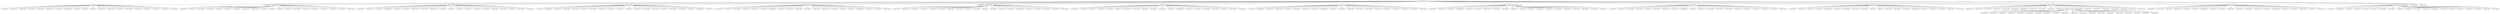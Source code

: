 digraph G { 
4357000272 [label="sims320wins163.0"];4357000272 -> { 4357929336 [label="sims21wins9.5"] 4357929616 [label="sims1wins0"] 4357929896 [label="sims21wins10.0"] 4357930176 [label="sims21wins12.0"] 4357930456 [label="sims21wins10.5"] 4357930736 [label="sims21wins11.5"] 4358176840 [label="sims1wins0"] 4358177120 [label="sims21wins11.5"] 4358177400 [label="sims21wins12.0"] 4358177680 [label="sims21wins10.5"] 4358177960 [label="sims21wins10.0"] 4358178240 [label="sims1wins0"] 4358178520 [label="sims21wins10.0"] 4358178800 [label="sims21wins12.0"] 4358179080 [label="sims41wins21.0"] 4358179360 [label="sims21wins9.5"] 4358179640 [label="sims21wins11.5"] 4358179920 [label="sims1wins0.5"] 4358180200 [label="sims1wins0.5"] 4358180480 [label="sims1wins0.5"] };
4357929336 [label="sims21wins9.5"];4357929336 -> { 4361023840 [label="sims1wins0.5"] 4361024176 [label="sims1wins0.5"] 4361024512 [label="sims1wins0.5"] 4361024848 [label="sims1wins0.5"] 4361025184 [label="sims1wins0.5"] 4361025520 [label="sims1wins0.5"] 4361025856 [label="sims1wins0.5"] 4361026192 [label="sims1wins0.5"] 4361026528 [label="sims1wins0"] 4361026864 [label="sims1wins0"] 4361027200 [label="sims1wins0.5"] 4361027536 [label="sims1wins0.5"] 4361052512 [label="sims1wins0.5"] 4361052848 [label="sims1wins0.5"] 4361053184 [label="sims1wins0.5"] 4361053520 [label="sims1wins0.5"] 4361053856 [label="sims1wins0.5"] 4361054192 [label="sims1wins0.5"] 4361054528 [label="sims1wins0.5"] 4361054864 [label="sims1wins0.5"] };
4361023840 [label="sims1wins0.5"];4361023840 -> { };
4361024176 [label="sims1wins0.5"];4361024176 -> { };
4361024512 [label="sims1wins0.5"];4361024512 -> { };
4361024848 [label="sims1wins0.5"];4361024848 -> { };
4361025184 [label="sims1wins0.5"];4361025184 -> { };
4361025520 [label="sims1wins0.5"];4361025520 -> { };
4361025856 [label="sims1wins0.5"];4361025856 -> { };
4361026192 [label="sims1wins0.5"];4361026192 -> { };
4361026528 [label="sims1wins0"];4361026528 -> { };
4361026864 [label="sims1wins0"];4361026864 -> { };
4361027200 [label="sims1wins0.5"];4361027200 -> { };
4361027536 [label="sims1wins0.5"];4361027536 -> { };
4361052512 [label="sims1wins0.5"];4361052512 -> { };
4361052848 [label="sims1wins0.5"];4361052848 -> { };
4361053184 [label="sims1wins0.5"];4361053184 -> { };
4361053520 [label="sims1wins0.5"];4361053520 -> { };
4361053856 [label="sims1wins0.5"];4361053856 -> { };
4361054192 [label="sims1wins0.5"];4361054192 -> { };
4361054528 [label="sims1wins0.5"];4361054528 -> { };
4361054864 [label="sims1wins0.5"];4361054864 -> { };
4357929616 [label="sims1wins0"];4357929616 -> { };
4357929896 [label="sims21wins10.0"];4357929896 -> { 4359448560 [label="sims1wins0.5"] 4359448896 [label="sims1wins1"] 4359449232 [label="sims1wins0.5"] 4359449568 [label="sims1wins0.5"] 4359449904 [label="sims1wins1"] 4359450240 [label="sims1wins0.5"] 4359450576 [label="sims1wins0.5"] 4359422304 [label="sims1wins0.5"] 4359422640 [label="sims1wins0.5"] 4359422976 [label="sims1wins0.5"] 4359423312 [label="sims1wins0"] 4359423648 [label="sims1wins0"] 4359423984 [label="sims1wins0"] 4359424320 [label="sims1wins0.5"] 4359424656 [label="sims1wins0.5"] 4359424992 [label="sims1wins0.5"] 4359425328 [label="sims1wins0.5"] 4359425664 [label="sims1wins0.5"] 4359426000 [label="sims1wins0.5"] 4359307896 [label="sims1wins0.5"] };
4359448560 [label="sims1wins0.5"];4359448560 -> { };
4359448896 [label="sims1wins1"];4359448896 -> { };
4359449232 [label="sims1wins0.5"];4359449232 -> { };
4359449568 [label="sims1wins0.5"];4359449568 -> { };
4359449904 [label="sims1wins1"];4359449904 -> { };
4359450240 [label="sims1wins0.5"];4359450240 -> { };
4359450576 [label="sims1wins0.5"];4359450576 -> { };
4359422304 [label="sims1wins0.5"];4359422304 -> { };
4359422640 [label="sims1wins0.5"];4359422640 -> { };
4359422976 [label="sims1wins0.5"];4359422976 -> { };
4359423312 [label="sims1wins0"];4359423312 -> { };
4359423648 [label="sims1wins0"];4359423648 -> { };
4359423984 [label="sims1wins0"];4359423984 -> { };
4359424320 [label="sims1wins0.5"];4359424320 -> { };
4359424656 [label="sims1wins0.5"];4359424656 -> { };
4359424992 [label="sims1wins0.5"];4359424992 -> { };
4359425328 [label="sims1wins0.5"];4359425328 -> { };
4359425664 [label="sims1wins0.5"];4359425664 -> { };
4359426000 [label="sims1wins0.5"];4359426000 -> { };
4359307896 [label="sims1wins0.5"];4359307896 -> { };
4357930176 [label="sims21wins12.0"];4357930176 -> { 4360324264 [label="sims1wins0.5"] 4360324600 [label="sims1wins0.5"] 4360324936 [label="sims1wins0.5"] 4360325272 [label="sims1wins0.5"] 4360325608 [label="sims1wins0.5"] 4360325944 [label="sims1wins0.5"] 4360279712 [label="sims1wins0.5"] 4360278312 [label="sims1wins0.5"] 4360280160 [label="sims1wins0.5"] 4360281056 [label="sims1wins0.5"] 4360278760 [label="sims1wins0.5"] 4360278144 [label="sims1wins1"] 4360279992 [label="sims1wins0.5"] 4360280552 [label="sims1wins0.5"] 4360280888 [label="sims1wins0.5"] 4360280776 [label="sims1wins1"] 4359577728 [label="sims1wins0.5"] 4359579968 [label="sims1wins1"] 4361935056 [label="sims1wins0.5"] 4361936848 [label="sims1wins0.5"] };
4360324264 [label="sims1wins0.5"];4360324264 -> { };
4360324600 [label="sims1wins0.5"];4360324600 -> { };
4360324936 [label="sims1wins0.5"];4360324936 -> { };
4360325272 [label="sims1wins0.5"];4360325272 -> { };
4360325608 [label="sims1wins0.5"];4360325608 -> { };
4360325944 [label="sims1wins0.5"];4360325944 -> { };
4360279712 [label="sims1wins0.5"];4360279712 -> { };
4360278312 [label="sims1wins0.5"];4360278312 -> { };
4360280160 [label="sims1wins0.5"];4360280160 -> { };
4360281056 [label="sims1wins0.5"];4360281056 -> { };
4360278760 [label="sims1wins0.5"];4360278760 -> { };
4360278144 [label="sims1wins1"];4360278144 -> { };
4360279992 [label="sims1wins0.5"];4360279992 -> { };
4360280552 [label="sims1wins0.5"];4360280552 -> { };
4360280888 [label="sims1wins0.5"];4360280888 -> { };
4360280776 [label="sims1wins1"];4360280776 -> { };
4359577728 [label="sims1wins0.5"];4359577728 -> { };
4359579968 [label="sims1wins1"];4359579968 -> { };
4361935056 [label="sims1wins0.5"];4361935056 -> { };
4361936848 [label="sims1wins0.5"];4361936848 -> { };
4357930456 [label="sims21wins10.5"];4357930456 -> { 4362013832 [label="sims1wins0.5"] 4362014168 [label="sims1wins0.5"] 4362014504 [label="sims1wins0.5"] 4362076344 [label="sims1wins0.5"] 4362076680 [label="sims1wins0"] 4362077016 [label="sims1wins0.5"] 4362077352 [label="sims1wins0.5"] 4362077688 [label="sims1wins0.5"] 4362078024 [label="sims1wins0.5"] 4362078360 [label="sims1wins0.5"] 4362078696 [label="sims1wins0.5"] 4362079032 [label="sims1wins0.5"] 4362079368 [label="sims1wins0.5"] 4362079704 [label="sims1wins1"] 4362080040 [label="sims1wins0.5"] 4361461944 [label="sims1wins0.5"] 4361462280 [label="sims1wins0.5"] 4361462616 [label="sims1wins0.5"] 4361462952 [label="sims1wins0.5"] 4361463288 [label="sims1wins0.5"] };
4362013832 [label="sims1wins0.5"];4362013832 -> { };
4362014168 [label="sims1wins0.5"];4362014168 -> { };
4362014504 [label="sims1wins0.5"];4362014504 -> { };
4362076344 [label="sims1wins0.5"];4362076344 -> { };
4362076680 [label="sims1wins0"];4362076680 -> { };
4362077016 [label="sims1wins0.5"];4362077016 -> { };
4362077352 [label="sims1wins0.5"];4362077352 -> { };
4362077688 [label="sims1wins0.5"];4362077688 -> { };
4362078024 [label="sims1wins0.5"];4362078024 -> { };
4362078360 [label="sims1wins0.5"];4362078360 -> { };
4362078696 [label="sims1wins0.5"];4362078696 -> { };
4362079032 [label="sims1wins0.5"];4362079032 -> { };
4362079368 [label="sims1wins0.5"];4362079368 -> { };
4362079704 [label="sims1wins1"];4362079704 -> { };
4362080040 [label="sims1wins0.5"];4362080040 -> { };
4361461944 [label="sims1wins0.5"];4361461944 -> { };
4361462280 [label="sims1wins0.5"];4361462280 -> { };
4361462616 [label="sims1wins0.5"];4361462616 -> { };
4361462952 [label="sims1wins0.5"];4361462952 -> { };
4361463288 [label="sims1wins0.5"];4361463288 -> { };
4357930736 [label="sims21wins11.5"];4357930736 -> { 4360144376 [label="sims1wins0.5"] 4360144712 [label="sims1wins0.5"] 4360145048 [label="sims1wins0.5"] 4360145384 [label="sims1wins1"] 4360145720 [label="sims1wins0.5"] 4360146056 [label="sims1wins0.5"] 4360146392 [label="sims1wins0.5"] 4360146728 [label="sims1wins0"] 4360175800 [label="sims1wins0.5"] 4360176136 [label="sims1wins0.5"] 4360176472 [label="sims1wins0.5"] 4360176808 [label="sims1wins0.5"] 4360177144 [label="sims1wins0.5"] 4360177480 [label="sims1wins0.5"] 4360177816 [label="sims1wins1"] 4360178152 [label="sims1wins1"] 4360178488 [label="sims1wins0.5"] 4360178824 [label="sims1wins0.5"] 4360179160 [label="sims1wins0.5"] 4360179496 [label="sims1wins0.5"] };
4360144376 [label="sims1wins0.5"];4360144376 -> { };
4360144712 [label="sims1wins0.5"];4360144712 -> { };
4360145048 [label="sims1wins0.5"];4360145048 -> { };
4360145384 [label="sims1wins1"];4360145384 -> { };
4360145720 [label="sims1wins0.5"];4360145720 -> { };
4360146056 [label="sims1wins0.5"];4360146056 -> { };
4360146392 [label="sims1wins0.5"];4360146392 -> { };
4360146728 [label="sims1wins0"];4360146728 -> { };
4360175800 [label="sims1wins0.5"];4360175800 -> { };
4360176136 [label="sims1wins0.5"];4360176136 -> { };
4360176472 [label="sims1wins0.5"];4360176472 -> { };
4360176808 [label="sims1wins0.5"];4360176808 -> { };
4360177144 [label="sims1wins0.5"];4360177144 -> { };
4360177480 [label="sims1wins0.5"];4360177480 -> { };
4360177816 [label="sims1wins1"];4360177816 -> { };
4360178152 [label="sims1wins1"];4360178152 -> { };
4360178488 [label="sims1wins0.5"];4360178488 -> { };
4360178824 [label="sims1wins0.5"];4360178824 -> { };
4360179160 [label="sims1wins0.5"];4360179160 -> { };
4360179496 [label="sims1wins0.5"];4360179496 -> { };
4358176840 [label="sims1wins0"];4358176840 -> { };
4358177120 [label="sims21wins11.5"];4358177120 -> { 4358269192 [label="sims1wins0.5"] 4358269528 [label="sims1wins0.5"] 4358269864 [label="sims1wins0.5"] 4358270200 [label="sims1wins0.5"] 4358270536 [label="sims1wins0.5"] 4358270872 [label="sims1wins0.5"] 4358308136 [label="sims1wins0"] 4358308472 [label="sims1wins0.5"] 4358308808 [label="sims1wins1"] 4358309144 [label="sims1wins0.5"] 4358309480 [label="sims1wins1"] 4358309816 [label="sims1wins0.5"] 4358310152 [label="sims1wins1"] 4358310488 [label="sims1wins0.5"] 4358310824 [label="sims1wins0.5"] 4358311160 [label="sims1wins0.5"] 4358311496 [label="sims1wins0.5"] 4358311832 [label="sims1wins0.5"] 4358263080 [label="sims1wins0.5"] 4358263416 [label="sims1wins0.5"] };
4358269192 [label="sims1wins0.5"];4358269192 -> { };
4358269528 [label="sims1wins0.5"];4358269528 -> { };
4358269864 [label="sims1wins0.5"];4358269864 -> { };
4358270200 [label="sims1wins0.5"];4358270200 -> { };
4358270536 [label="sims1wins0.5"];4358270536 -> { };
4358270872 [label="sims1wins0.5"];4358270872 -> { };
4358308136 [label="sims1wins0"];4358308136 -> { };
4358308472 [label="sims1wins0.5"];4358308472 -> { };
4358308808 [label="sims1wins1"];4358308808 -> { };
4358309144 [label="sims1wins0.5"];4358309144 -> { };
4358309480 [label="sims1wins1"];4358309480 -> { };
4358309816 [label="sims1wins0.5"];4358309816 -> { };
4358310152 [label="sims1wins1"];4358310152 -> { };
4358310488 [label="sims1wins0.5"];4358310488 -> { };
4358310824 [label="sims1wins0.5"];4358310824 -> { };
4358311160 [label="sims1wins0.5"];4358311160 -> { };
4358311496 [label="sims1wins0.5"];4358311496 -> { };
4358311832 [label="sims1wins0.5"];4358311832 -> { };
4358263080 [label="sims1wins0.5"];4358263080 -> { };
4358263416 [label="sims1wins0.5"];4358263416 -> { };
4358177400 [label="sims21wins12.0"];4358177400 -> { 4358579984 [label="sims1wins0.5"] 4358580768 [label="sims1wins0.5"] 4358581104 [label="sims1wins1"] 4358581440 [label="sims1wins0.5"] 4358581776 [label="sims1wins0.5"] 4358582112 [label="sims1wins1"] 4358598896 [label="sims1wins0.5"] 4358599232 [label="sims1wins0.5"] 4358599568 [label="sims1wins0"] 4358599904 [label="sims1wins0.5"] 4358600240 [label="sims1wins0.5"] 4358600576 [label="sims1wins0.5"] 4358600912 [label="sims1wins0.5"] 4358601248 [label="sims1wins0.5"] 4358601584 [label="sims1wins1"] 4358601920 [label="sims1wins0.5"] 4358602256 [label="sims1wins0.5"] 4358602592 [label="sims1wins1"] 4358508784 [label="sims1wins0.5"] 4358509120 [label="sims1wins0.5"] };
4358579984 [label="sims1wins0.5"];4358579984 -> { };
4358580768 [label="sims1wins0.5"];4358580768 -> { };
4358581104 [label="sims1wins1"];4358581104 -> { };
4358581440 [label="sims1wins0.5"];4358581440 -> { };
4358581776 [label="sims1wins0.5"];4358581776 -> { };
4358582112 [label="sims1wins1"];4358582112 -> { };
4358598896 [label="sims1wins0.5"];4358598896 -> { };
4358599232 [label="sims1wins0.5"];4358599232 -> { };
4358599568 [label="sims1wins0"];4358599568 -> { };
4358599904 [label="sims1wins0.5"];4358599904 -> { };
4358600240 [label="sims1wins0.5"];4358600240 -> { };
4358600576 [label="sims1wins0.5"];4358600576 -> { };
4358600912 [label="sims1wins0.5"];4358600912 -> { };
4358601248 [label="sims1wins0.5"];4358601248 -> { };
4358601584 [label="sims1wins1"];4358601584 -> { };
4358601920 [label="sims1wins0.5"];4358601920 -> { };
4358602256 [label="sims1wins0.5"];4358602256 -> { };
4358602592 [label="sims1wins1"];4358602592 -> { };
4358508784 [label="sims1wins0.5"];4358508784 -> { };
4358509120 [label="sims1wins0.5"];4358509120 -> { };
4358177680 [label="sims21wins10.5"];4358177680 -> { 4361397584 [label="sims1wins0.5"] 4361397864 [label="sims1wins0.5"] 4361398200 [label="sims1wins0.5"] 4361398536 [label="sims1wins0.5"] 4361398872 [label="sims1wins0.5"] 4361399208 [label="sims1wins0.5"] 4361399544 [label="sims1wins0.5"] 4361399880 [label="sims1wins0.5"] 4361400216 [label="sims1wins0.5"] 4361347368 [label="sims1wins0.5"] 4361347704 [label="sims1wins0.5"] 4361348040 [label="sims1wins0.5"] 4361348376 [label="sims1wins0.5"] 4361348712 [label="sims1wins0.5"] 4361349048 [label="sims1wins0.5"] 4361349384 [label="sims1wins0.5"] 4361349720 [label="sims1wins0.5"] 4361350056 [label="sims1wins0.5"] 4361350392 [label="sims1wins0.5"] 4361350728 [label="sims1wins0.5"] };
4361397584 [label="sims1wins0.5"];4361397584 -> { };
4361397864 [label="sims1wins0.5"];4361397864 -> { };
4361398200 [label="sims1wins0.5"];4361398200 -> { };
4361398536 [label="sims1wins0.5"];4361398536 -> { };
4361398872 [label="sims1wins0.5"];4361398872 -> { };
4361399208 [label="sims1wins0.5"];4361399208 -> { };
4361399544 [label="sims1wins0.5"];4361399544 -> { };
4361399880 [label="sims1wins0.5"];4361399880 -> { };
4361400216 [label="sims1wins0.5"];4361400216 -> { };
4361347368 [label="sims1wins0.5"];4361347368 -> { };
4361347704 [label="sims1wins0.5"];4361347704 -> { };
4361348040 [label="sims1wins0.5"];4361348040 -> { };
4361348376 [label="sims1wins0.5"];4361348376 -> { };
4361348712 [label="sims1wins0.5"];4361348712 -> { };
4361349048 [label="sims1wins0.5"];4361349048 -> { };
4361349384 [label="sims1wins0.5"];4361349384 -> { };
4361349720 [label="sims1wins0.5"];4361349720 -> { };
4361350056 [label="sims1wins0.5"];4361350056 -> { };
4361350392 [label="sims1wins0.5"];4361350392 -> { };
4361350728 [label="sims1wins0.5"];4361350728 -> { };
4358177960 [label="sims21wins10.0"];4358177960 -> { 4359018256 [label="sims1wins0.5"] 4359017584 [label="sims1wins0.5"] 4359019656 [label="sims1wins0.5"] 4359019768 [label="sims1wins0.5"] 4359020048 [label="sims1wins0.5"] 4359020384 [label="sims1wins0.5"] 4359132720 [label="sims1wins0.5"] 4359134008 [label="sims1wins0.5"] 4359134960 [label="sims1wins0.5"] 4359133224 [label="sims1wins0.5"] 4359133504 [label="sims1wins0.5"] 4359134624 [label="sims1wins0"] 4359131768 [label="sims1wins0.5"] 4359132944 [label="sims1wins0.5"] 4359133560 [label="sims1wins0.5"] 4359132664 [label="sims1wins0.5"] 4359133728 [label="sims1wins0.5"] 4359133784 [label="sims1wins0.5"] 4359041264 [label="sims1wins0.5"] 4359041600 [label="sims1wins0.5"] };
4359018256 [label="sims1wins0.5"];4359018256 -> { };
4359017584 [label="sims1wins0.5"];4359017584 -> { };
4359019656 [label="sims1wins0.5"];4359019656 -> { };
4359019768 [label="sims1wins0.5"];4359019768 -> { };
4359020048 [label="sims1wins0.5"];4359020048 -> { };
4359020384 [label="sims1wins0.5"];4359020384 -> { };
4359132720 [label="sims1wins0.5"];4359132720 -> { };
4359134008 [label="sims1wins0.5"];4359134008 -> { };
4359134960 [label="sims1wins0.5"];4359134960 -> { };
4359133224 [label="sims1wins0.5"];4359133224 -> { };
4359133504 [label="sims1wins0.5"];4359133504 -> { };
4359134624 [label="sims1wins0"];4359134624 -> { };
4359131768 [label="sims1wins0.5"];4359131768 -> { };
4359132944 [label="sims1wins0.5"];4359132944 -> { };
4359133560 [label="sims1wins0.5"];4359133560 -> { };
4359132664 [label="sims1wins0.5"];4359132664 -> { };
4359133728 [label="sims1wins0.5"];4359133728 -> { };
4359133784 [label="sims1wins0.5"];4359133784 -> { };
4359041264 [label="sims1wins0.5"];4359041264 -> { };
4359041600 [label="sims1wins0.5"];4359041600 -> { };
4358178240 [label="sims1wins0"];4358178240 -> { };
4358178520 [label="sims21wins10.0"];4358178520 -> { 4359219912 [label="sims1wins0"] 4359220360 [label="sims1wins0.5"] 4359220696 [label="sims1wins0.5"] 4359221032 [label="sims1wins0.5"] 4358971576 [label="sims1wins0"] 4358971912 [label="sims1wins0.5"] 4358972248 [label="sims1wins0.5"] 4358972584 [label="sims1wins0.5"] 4358972920 [label="sims1wins0.5"] 4358973256 [label="sims1wins0.5"] 4358973592 [label="sims1wins0.5"] 4358973928 [label="sims1wins0.5"] 4358974264 [label="sims1wins0.5"] 4358974600 [label="sims1wins0.5"] 4358974936 [label="sims1wins0.5"] 4358975272 [label="sims1wins0.5"] 4359135416 [label="sims1wins0.5"] 4359135752 [label="sims1wins0.5"] 4359136088 [label="sims1wins0.5"] 4359136424 [label="sims1wins0.5"] };
4359219912 [label="sims1wins0"];4359219912 -> { };
4359220360 [label="sims1wins0.5"];4359220360 -> { };
4359220696 [label="sims1wins0.5"];4359220696 -> { };
4359221032 [label="sims1wins0.5"];4359221032 -> { };
4358971576 [label="sims1wins0"];4358971576 -> { };
4358971912 [label="sims1wins0.5"];4358971912 -> { };
4358972248 [label="sims1wins0.5"];4358972248 -> { };
4358972584 [label="sims1wins0.5"];4358972584 -> { };
4358972920 [label="sims1wins0.5"];4358972920 -> { };
4358973256 [label="sims1wins0.5"];4358973256 -> { };
4358973592 [label="sims1wins0.5"];4358973592 -> { };
4358973928 [label="sims1wins0.5"];4358973928 -> { };
4358974264 [label="sims1wins0.5"];4358974264 -> { };
4358974600 [label="sims1wins0.5"];4358974600 -> { };
4358974936 [label="sims1wins0.5"];4358974936 -> { };
4358975272 [label="sims1wins0.5"];4358975272 -> { };
4359135416 [label="sims1wins0.5"];4359135416 -> { };
4359135752 [label="sims1wins0.5"];4359135752 -> { };
4359136088 [label="sims1wins0.5"];4359136088 -> { };
4359136424 [label="sims1wins0.5"];4359136424 -> { };
4358178800 [label="sims21wins12.0"];4358178800 -> { 4361539880 [label="sims1wins0.5"] 4361540216 [label="sims1wins0.5"] 4361540552 [label="sims1wins1"] 4361540888 [label="sims1wins0.5"] 4361541224 [label="sims1wins0.5"] 4361541560 [label="sims1wins0.5"] 4361541896 [label="sims1wins0.5"] 4361542232 [label="sims1wins0.5"] 4361542568 [label="sims1wins0.5"] 4361542904 [label="sims1wins1"] 4361543240 [label="sims1wins1"] 4361543576 [label="sims1wins0"] 4361412904 [label="sims1wins0.5"] 4361413240 [label="sims1wins0.5"] 4361413576 [label="sims1wins0.5"] 4361413912 [label="sims1wins0.5"] 4361414248 [label="sims1wins1"] 4361414584 [label="sims1wins0.5"] 4361414920 [label="sims1wins0.5"] 4361415256 [label="sims1wins0.5"] };
4361539880 [label="sims1wins0.5"];4361539880 -> { };
4361540216 [label="sims1wins0.5"];4361540216 -> { };
4361540552 [label="sims1wins1"];4361540552 -> { };
4361540888 [label="sims1wins0.5"];4361540888 -> { };
4361541224 [label="sims1wins0.5"];4361541224 -> { };
4361541560 [label="sims1wins0.5"];4361541560 -> { };
4361541896 [label="sims1wins0.5"];4361541896 -> { };
4361542232 [label="sims1wins0.5"];4361542232 -> { };
4361542568 [label="sims1wins0.5"];4361542568 -> { };
4361542904 [label="sims1wins1"];4361542904 -> { };
4361543240 [label="sims1wins1"];4361543240 -> { };
4361543576 [label="sims1wins0"];4361543576 -> { };
4361412904 [label="sims1wins0.5"];4361412904 -> { };
4361413240 [label="sims1wins0.5"];4361413240 -> { };
4361413576 [label="sims1wins0.5"];4361413576 -> { };
4361413912 [label="sims1wins0.5"];4361413912 -> { };
4361414248 [label="sims1wins1"];4361414248 -> { };
4361414584 [label="sims1wins0.5"];4361414584 -> { };
4361414920 [label="sims1wins0.5"];4361414920 -> { };
4361415256 [label="sims1wins0.5"];4361415256 -> { };
4358179080 [label="sims41wins21.0"];4358179080 -> { 4359599216 [label="sims1wins0.5"] 4359599552 [label="sims1wins0.5"] 4359599888 [label="sims1wins0.5"] 4359600224 [label="sims1wins0.5"] 4359600560 [label="sims1wins0.5"] 4359600896 [label="sims1wins0.5"] 4359601232 [label="sims1wins0.5"] 4359601568 [label="sims1wins0.5"] 4359601904 [label="sims1wins0.5"] 4359614592 [label="sims1wins0.5"] 4359614928 [label="sims1wins0.5"] 4359615264 [label="sims21wins11.0"] 4359615600 [label="sims1wins0.5"] 4359615936 [label="sims1wins0.5"] 4359616272 [label="sims1wins0.5"] 4359616608 [label="sims1wins0.5"] 4359616944 [label="sims1wins0.5"] 4359617280 [label="sims1wins0"] 4359617616 [label="sims1wins0.5"] 4359617952 [label="sims1wins0.5"] };
4359599216 [label="sims1wins0.5"];4359599216 -> { };
4359599552 [label="sims1wins0.5"];4359599552 -> { };
4359599888 [label="sims1wins0.5"];4359599888 -> { };
4359600224 [label="sims1wins0.5"];4359600224 -> { };
4359600560 [label="sims1wins0.5"];4359600560 -> { };
4359600896 [label="sims1wins0.5"];4359600896 -> { };
4359601232 [label="sims1wins0.5"];4359601232 -> { };
4359601568 [label="sims1wins0.5"];4359601568 -> { };
4359601904 [label="sims1wins0.5"];4359601904 -> { };
4359614592 [label="sims1wins0.5"];4359614592 -> { };
4359614928 [label="sims1wins0.5"];4359614928 -> { };
4359615264 [label="sims21wins11.0"];4359615264 -> { 4359280736 [label="sims1wins0.5"] 4359281128 [label="sims1wins0.5"] 4359281520 [label="sims1wins0.5"] 4359281912 [label="sims1wins0.5"] 4359282304 [label="sims1wins0.5"] 4359360696 [label="sims1wins0.5"] 4359361256 [label="sims1wins0"] 4359362096 [label="sims1wins0.5"] 4359363720 [label="sims1wins0.5"] 4359364000 [label="sims1wins0.5"] 4359361536 [label="sims1wins0.5"] 4359360640 [label="sims1wins0.5"] 4359361816 [label="sims1wins0.5"] 4359362600 [label="sims1wins0.5"] 4359362208 [label="sims1wins0.5"] 4359363496 [label="sims1wins0.5"] 4359254368 [label="sims1wins0.5"] 4359254760 [label="sims1wins1"] 4359255152 [label="sims1wins0.5"] 4359255544 [label="sims1wins0.5"] };
4359280736 [label="sims1wins0.5"];4359280736 -> { };
4359281128 [label="sims1wins0.5"];4359281128 -> { };
4359281520 [label="sims1wins0.5"];4359281520 -> { };
4359281912 [label="sims1wins0.5"];4359281912 -> { };
4359282304 [label="sims1wins0.5"];4359282304 -> { };
4359360696 [label="sims1wins0.5"];4359360696 -> { };
4359361256 [label="sims1wins0"];4359361256 -> { };
4359362096 [label="sims1wins0.5"];4359362096 -> { };
4359363720 [label="sims1wins0.5"];4359363720 -> { };
4359364000 [label="sims1wins0.5"];4359364000 -> { };
4359361536 [label="sims1wins0.5"];4359361536 -> { };
4359360640 [label="sims1wins0.5"];4359360640 -> { };
4359361816 [label="sims1wins0.5"];4359361816 -> { };
4359362600 [label="sims1wins0.5"];4359362600 -> { };
4359362208 [label="sims1wins0.5"];4359362208 -> { };
4359363496 [label="sims1wins0.5"];4359363496 -> { };
4359254368 [label="sims1wins0.5"];4359254368 -> { };
4359254760 [label="sims1wins1"];4359254760 -> { };
4359255152 [label="sims1wins0.5"];4359255152 -> { };
4359255544 [label="sims1wins0.5"];4359255544 -> { };
4359615600 [label="sims1wins0.5"];4359615600 -> { };
4359615936 [label="sims1wins0.5"];4359615936 -> { };
4359616272 [label="sims1wins0.5"];4359616272 -> { };
4359616608 [label="sims1wins0.5"];4359616608 -> { };
4359616944 [label="sims1wins0.5"];4359616944 -> { };
4359617280 [label="sims1wins0"];4359617280 -> { };
4359617616 [label="sims1wins0.5"];4359617616 -> { };
4359617952 [label="sims1wins0.5"];4359617952 -> { };
4358179360 [label="sims21wins9.5"];4358179360 -> { 4360643248 [label="sims1wins0.5"] 4360643584 [label="sims1wins0.5"] 4360643920 [label="sims1wins0"] 4360644256 [label="sims1wins0.5"] 4360644592 [label="sims1wins0.5"] 4360644928 [label="sims1wins0"] 4360645264 [label="sims1wins0.5"] 4360645600 [label="sims1wins0.5"] 4360645936 [label="sims1wins0.5"] 4360646272 [label="sims1wins0.5"] 4360646608 [label="sims1wins0.5"] 4360720736 [label="sims1wins0.5"] 4360721072 [label="sims1wins0.5"] 4360721408 [label="sims1wins0.5"] 4360721744 [label="sims1wins0.5"] 4360722080 [label="sims1wins0.5"] 4360722416 [label="sims1wins0.5"] 4360722752 [label="sims1wins0.5"] 4360723088 [label="sims1wins0.5"] 4360723424 [label="sims1wins0.5"] };
4360643248 [label="sims1wins0.5"];4360643248 -> { };
4360643584 [label="sims1wins0.5"];4360643584 -> { };
4360643920 [label="sims1wins0"];4360643920 -> { };
4360644256 [label="sims1wins0.5"];4360644256 -> { };
4360644592 [label="sims1wins0.5"];4360644592 -> { };
4360644928 [label="sims1wins0"];4360644928 -> { };
4360645264 [label="sims1wins0.5"];4360645264 -> { };
4360645600 [label="sims1wins0.5"];4360645600 -> { };
4360645936 [label="sims1wins0.5"];4360645936 -> { };
4360646272 [label="sims1wins0.5"];4360646272 -> { };
4360646608 [label="sims1wins0.5"];4360646608 -> { };
4360720736 [label="sims1wins0.5"];4360720736 -> { };
4360721072 [label="sims1wins0.5"];4360721072 -> { };
4360721408 [label="sims1wins0.5"];4360721408 -> { };
4360721744 [label="sims1wins0.5"];4360721744 -> { };
4360722080 [label="sims1wins0.5"];4360722080 -> { };
4360722416 [label="sims1wins0.5"];4360722416 -> { };
4360722752 [label="sims1wins0.5"];4360722752 -> { };
4360723088 [label="sims1wins0.5"];4360723088 -> { };
4360723424 [label="sims1wins0.5"];4360723424 -> { };
4358179640 [label="sims21wins11.5"];4358179640 -> { 4359217616 [label="sims1wins0.5"] 4359217280 [label="sims1wins0.5"] 4359217896 [label="sims1wins1"] 4359136648 [label="sims1wins0.5"] 4359137768 [label="sims1wins1"] 4359136816 [label="sims1wins1"] 4359138104 [label="sims1wins0.5"] 4359136704 [label="sims1wins0.5"] 4359138160 [label="sims1wins1"] 4359136872 [label="sims1wins0.5"] 4359139000 [label="sims1wins0.5"] 4359137656 [label="sims1wins0"] 4362011704 [label="sims1wins0.5"] 4362011088 [label="sims1wins0.5"] 4361912672 [label="sims1wins0"] 4361913736 [label="sims1wins1"] 4361912896 [label="sims1wins0.5"] 4361913400 [label="sims1wins0.5"] 4361914240 [label="sims1wins0"] 4361914576 [label="sims1wins0.5"] };
4359217616 [label="sims1wins0.5"];4359217616 -> { };
4359217280 [label="sims1wins0.5"];4359217280 -> { };
4359217896 [label="sims1wins1"];4359217896 -> { };
4359136648 [label="sims1wins0.5"];4359136648 -> { };
4359137768 [label="sims1wins1"];4359137768 -> { };
4359136816 [label="sims1wins1"];4359136816 -> { };
4359138104 [label="sims1wins0.5"];4359138104 -> { };
4359136704 [label="sims1wins0.5"];4359136704 -> { };
4359138160 [label="sims1wins1"];4359138160 -> { };
4359136872 [label="sims1wins0.5"];4359136872 -> { };
4359139000 [label="sims1wins0.5"];4359139000 -> { };
4359137656 [label="sims1wins0"];4359137656 -> { };
4362011704 [label="sims1wins0.5"];4362011704 -> { };
4362011088 [label="sims1wins0.5"];4362011088 -> { };
4361912672 [label="sims1wins0"];4361912672 -> { };
4361913736 [label="sims1wins1"];4361913736 -> { };
4361912896 [label="sims1wins0.5"];4361912896 -> { };
4361913400 [label="sims1wins0.5"];4361913400 -> { };
4361914240 [label="sims1wins0"];4361914240 -> { };
4361914576 [label="sims1wins0.5"];4361914576 -> { };
4358179920 [label="sims1wins0.5"];4358179920 -> { };
4358180200 [label="sims1wins0.5"];4358180200 -> { };
4358180480 [label="sims1wins0.5"];4358180480 -> { };
}
